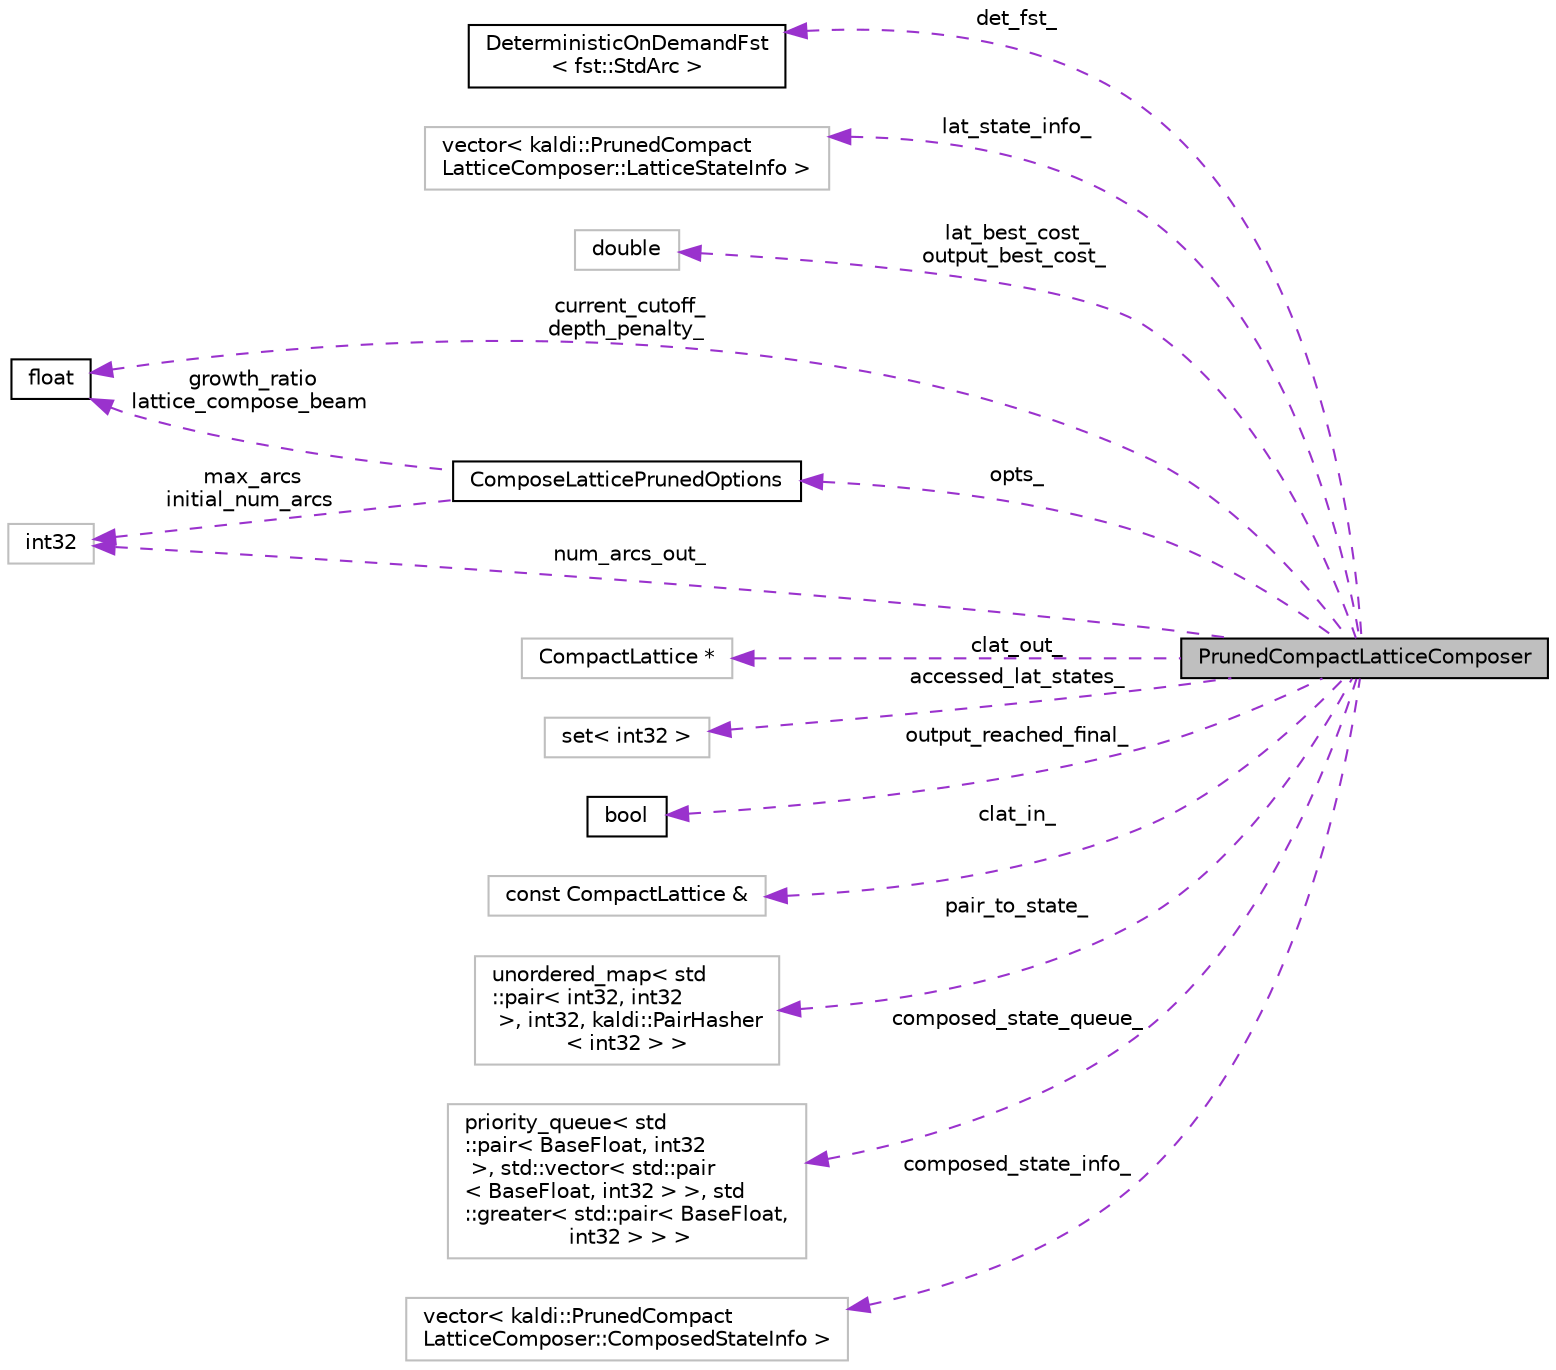 digraph "PrunedCompactLatticeComposer"
{
  edge [fontname="Helvetica",fontsize="10",labelfontname="Helvetica",labelfontsize="10"];
  node [fontname="Helvetica",fontsize="10",shape=record];
  rankdir="LR";
  Node1 [label="PrunedCompactLatticeComposer",height=0.2,width=0.4,color="black", fillcolor="grey75", style="filled", fontcolor="black"];
  Node2 -> Node1 [dir="back",color="darkorchid3",fontsize="10",style="dashed",label=" det_fst_" ,fontname="Helvetica"];
  Node2 [label="DeterministicOnDemandFst\l\< fst::StdArc \>",height=0.2,width=0.4,color="black", fillcolor="white", style="filled",URL="$classfst_1_1DeterministicOnDemandFst.html"];
  Node3 -> Node1 [dir="back",color="darkorchid3",fontsize="10",style="dashed",label=" lat_state_info_" ,fontname="Helvetica"];
  Node3 [label="vector\< kaldi::PrunedCompact\lLatticeComposer::LatticeStateInfo \>",height=0.2,width=0.4,color="grey75", fillcolor="white", style="filled"];
  Node4 -> Node1 [dir="back",color="darkorchid3",fontsize="10",style="dashed",label=" lat_best_cost_\noutput_best_cost_" ,fontname="Helvetica"];
  Node4 [label="double",height=0.2,width=0.4,color="grey75", fillcolor="white", style="filled"];
  Node5 -> Node1 [dir="back",color="darkorchid3",fontsize="10",style="dashed",label=" current_cutoff_\ndepth_penalty_" ,fontname="Helvetica"];
  Node5 [label="float",height=0.2,width=0.4,color="black", fillcolor="white", style="filled",URL="$classfloat.html"];
  Node6 -> Node1 [dir="back",color="darkorchid3",fontsize="10",style="dashed",label=" clat_out_" ,fontname="Helvetica"];
  Node6 [label="CompactLattice *",height=0.2,width=0.4,color="grey75", fillcolor="white", style="filled"];
  Node7 -> Node1 [dir="back",color="darkorchid3",fontsize="10",style="dashed",label=" accessed_lat_states_" ,fontname="Helvetica"];
  Node7 [label="set\< int32 \>",height=0.2,width=0.4,color="grey75", fillcolor="white", style="filled"];
  Node8 -> Node1 [dir="back",color="darkorchid3",fontsize="10",style="dashed",label=" output_reached_final_" ,fontname="Helvetica"];
  Node8 [label="bool",height=0.2,width=0.4,color="black", fillcolor="white", style="filled",URL="$classbool.html"];
  Node9 -> Node1 [dir="back",color="darkorchid3",fontsize="10",style="dashed",label=" clat_in_" ,fontname="Helvetica"];
  Node9 [label="const CompactLattice &",height=0.2,width=0.4,color="grey75", fillcolor="white", style="filled"];
  Node10 -> Node1 [dir="back",color="darkorchid3",fontsize="10",style="dashed",label=" pair_to_state_" ,fontname="Helvetica"];
  Node10 [label="unordered_map\< std\l::pair\< int32, int32\l \>, int32, kaldi::PairHasher\l\< int32 \> \>",height=0.2,width=0.4,color="grey75", fillcolor="white", style="filled"];
  Node11 -> Node1 [dir="back",color="darkorchid3",fontsize="10",style="dashed",label=" composed_state_queue_" ,fontname="Helvetica"];
  Node11 [label="priority_queue\< std\l::pair\< BaseFloat, int32\l \>, std::vector\< std::pair\l\< BaseFloat, int32 \> \>, std\l::greater\< std::pair\< BaseFloat,\l int32 \> \> \>",height=0.2,width=0.4,color="grey75", fillcolor="white", style="filled"];
  Node12 -> Node1 [dir="back",color="darkorchid3",fontsize="10",style="dashed",label=" opts_" ,fontname="Helvetica"];
  Node12 [label="ComposeLatticePrunedOptions",height=0.2,width=0.4,color="black", fillcolor="white", style="filled",URL="$structkaldi_1_1ComposeLatticePrunedOptions.html"];
  Node5 -> Node12 [dir="back",color="darkorchid3",fontsize="10",style="dashed",label=" growth_ratio\nlattice_compose_beam" ,fontname="Helvetica"];
  Node13 -> Node12 [dir="back",color="darkorchid3",fontsize="10",style="dashed",label=" max_arcs\ninitial_num_arcs" ,fontname="Helvetica"];
  Node13 [label="int32",height=0.2,width=0.4,color="grey75", fillcolor="white", style="filled"];
  Node14 -> Node1 [dir="back",color="darkorchid3",fontsize="10",style="dashed",label=" composed_state_info_" ,fontname="Helvetica"];
  Node14 [label="vector\< kaldi::PrunedCompact\lLatticeComposer::ComposedStateInfo \>",height=0.2,width=0.4,color="grey75", fillcolor="white", style="filled"];
  Node13 -> Node1 [dir="back",color="darkorchid3",fontsize="10",style="dashed",label=" num_arcs_out_" ,fontname="Helvetica"];
}
